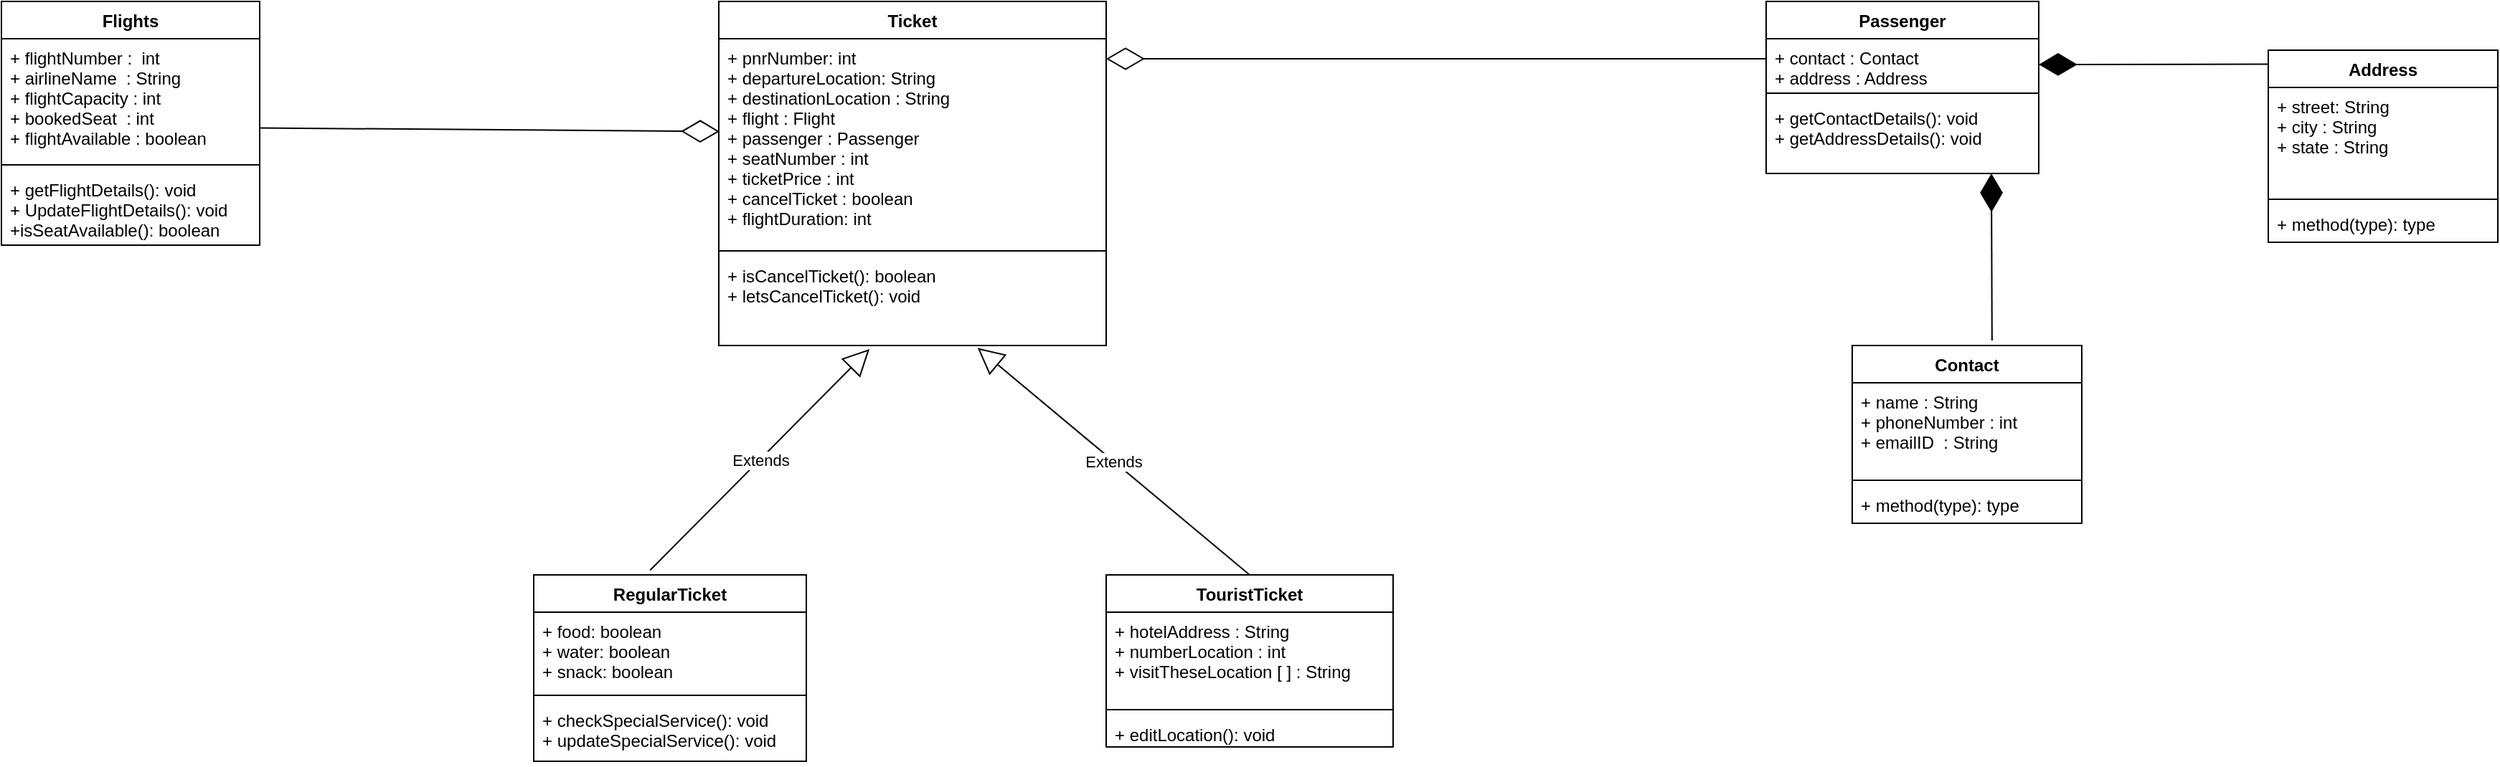 <mxfile version="14.9.2" type="device"><diagram id="Smss36zBpjV6jGFIX1n4" name="Page-1"><mxGraphModel dx="1546" dy="599" grid="1" gridSize="10" guides="1" tooltips="1" connect="1" arrows="1" fold="1" page="1" pageScale="1" pageWidth="850" pageHeight="1100" math="0" shadow="0"><root><mxCell id="0"/><mxCell id="1" parent="0"/><mxCell id="hDVdwc70knxA4Nyr3FCd-5" value="Flights" style="swimlane;fontStyle=1;align=center;verticalAlign=top;childLayout=stackLayout;horizontal=1;startSize=26;horizontalStack=0;resizeParent=1;resizeParentMax=0;resizeLast=0;collapsible=1;marginBottom=0;" vertex="1" parent="1"><mxGeometry x="-440" y="120" width="180" height="170" as="geometry"/></mxCell><mxCell id="hDVdwc70knxA4Nyr3FCd-6" value="+ flightNumber :  int&#10;+ airlineName  : String&#10;+ flightCapacity : int&#10;+ bookedSeat  : int&#10;+ flightAvailable : boolean&#10;&#10;" style="text;strokeColor=none;fillColor=none;align=left;verticalAlign=top;spacingLeft=4;spacingRight=4;overflow=hidden;rotatable=0;points=[[0,0.5],[1,0.5]];portConstraint=eastwest;" vertex="1" parent="hDVdwc70knxA4Nyr3FCd-5"><mxGeometry y="26" width="180" height="84" as="geometry"/></mxCell><mxCell id="hDVdwc70knxA4Nyr3FCd-7" value="" style="line;strokeWidth=1;fillColor=none;align=left;verticalAlign=middle;spacingTop=-1;spacingLeft=3;spacingRight=3;rotatable=0;labelPosition=right;points=[];portConstraint=eastwest;" vertex="1" parent="hDVdwc70knxA4Nyr3FCd-5"><mxGeometry y="110" width="180" height="8" as="geometry"/></mxCell><mxCell id="hDVdwc70knxA4Nyr3FCd-8" value="+ getFlightDetails(): void&#10;+ UpdateFlightDetails(): void&#10;+isSeatAvailable(): boolean" style="text;strokeColor=none;fillColor=none;align=left;verticalAlign=top;spacingLeft=4;spacingRight=4;overflow=hidden;rotatable=0;points=[[0,0.5],[1,0.5]];portConstraint=eastwest;" vertex="1" parent="hDVdwc70knxA4Nyr3FCd-5"><mxGeometry y="118" width="180" height="52" as="geometry"/></mxCell><mxCell id="hDVdwc70knxA4Nyr3FCd-10" value="" style="endArrow=diamondThin;endFill=0;endSize=24;html=1;entryX=0.002;entryY=0.38;entryDx=0;entryDy=0;entryPerimeter=0;exitX=0.997;exitY=0.741;exitDx=0;exitDy=0;exitPerimeter=0;" edge="1" parent="1" source="hDVdwc70knxA4Nyr3FCd-6"><mxGeometry width="160" relative="1" as="geometry"><mxPoint x="-260" y="214.29" as="sourcePoint"/><mxPoint x="60.54" y="210.72" as="targetPoint"/><Array as="points"/></mxGeometry></mxCell><mxCell id="hDVdwc70knxA4Nyr3FCd-11" value="Ticket" style="swimlane;fontStyle=1;align=center;verticalAlign=top;childLayout=stackLayout;horizontal=1;startSize=26;horizontalStack=0;resizeParent=1;resizeParentMax=0;resizeLast=0;collapsible=1;marginBottom=0;" vertex="1" parent="1"><mxGeometry x="60" y="120" width="270" height="240" as="geometry"/></mxCell><mxCell id="hDVdwc70knxA4Nyr3FCd-12" value="+ pnrNumber: int&#10;+ departureLocation: String&#10;+ destinationLocation : String&#10;+ flight : Flight&#10;+ passenger : Passenger&#10;+ seatNumber : int &#10;+ ticketPrice : int&#10;+ cancelTicket : boolean&#10;+ flightDuration: int  &#10;&#10;" style="text;strokeColor=none;fillColor=none;align=left;verticalAlign=top;spacingLeft=4;spacingRight=4;overflow=hidden;rotatable=0;points=[[0,0.5],[1,0.5]];portConstraint=eastwest;" vertex="1" parent="hDVdwc70knxA4Nyr3FCd-11"><mxGeometry y="26" width="270" height="144" as="geometry"/></mxCell><mxCell id="hDVdwc70knxA4Nyr3FCd-13" value="" style="line;strokeWidth=1;fillColor=none;align=left;verticalAlign=middle;spacingTop=-1;spacingLeft=3;spacingRight=3;rotatable=0;labelPosition=right;points=[];portConstraint=eastwest;" vertex="1" parent="hDVdwc70knxA4Nyr3FCd-11"><mxGeometry y="170" width="270" height="8" as="geometry"/></mxCell><mxCell id="hDVdwc70knxA4Nyr3FCd-14" value="+ isCancelTicket(): boolean&#10;+ letsCancelTicket(): void" style="text;strokeColor=none;fillColor=none;align=left;verticalAlign=top;spacingLeft=4;spacingRight=4;overflow=hidden;rotatable=0;points=[[0,0.5],[1,0.5]];portConstraint=eastwest;" vertex="1" parent="hDVdwc70knxA4Nyr3FCd-11"><mxGeometry y="178" width="270" height="62" as="geometry"/></mxCell><mxCell id="hDVdwc70knxA4Nyr3FCd-15" value="RegularTicket" style="swimlane;fontStyle=1;align=center;verticalAlign=top;childLayout=stackLayout;horizontal=1;startSize=26;horizontalStack=0;resizeParent=1;resizeParentMax=0;resizeLast=0;collapsible=1;marginBottom=0;" vertex="1" parent="1"><mxGeometry x="-69" y="520" width="190" height="130" as="geometry"/></mxCell><mxCell id="hDVdwc70knxA4Nyr3FCd-16" value="+ food: boolean&#10;+ water: boolean&#10;+ snack: boolean&#10;&#10;" style="text;strokeColor=none;fillColor=none;align=left;verticalAlign=top;spacingLeft=4;spacingRight=4;overflow=hidden;rotatable=0;points=[[0,0.5],[1,0.5]];portConstraint=eastwest;" vertex="1" parent="hDVdwc70knxA4Nyr3FCd-15"><mxGeometry y="26" width="190" height="54" as="geometry"/></mxCell><mxCell id="hDVdwc70knxA4Nyr3FCd-17" value="" style="line;strokeWidth=1;fillColor=none;align=left;verticalAlign=middle;spacingTop=-1;spacingLeft=3;spacingRight=3;rotatable=0;labelPosition=right;points=[];portConstraint=eastwest;" vertex="1" parent="hDVdwc70knxA4Nyr3FCd-15"><mxGeometry y="80" width="190" height="8" as="geometry"/></mxCell><mxCell id="hDVdwc70knxA4Nyr3FCd-18" value="+ checkSpecialService(): void&#10;+ updateSpecialService(): void&#10;" style="text;strokeColor=none;fillColor=none;align=left;verticalAlign=top;spacingLeft=4;spacingRight=4;overflow=hidden;rotatable=0;points=[[0,0.5],[1,0.5]];portConstraint=eastwest;" vertex="1" parent="hDVdwc70knxA4Nyr3FCd-15"><mxGeometry y="88" width="190" height="42" as="geometry"/></mxCell><mxCell id="hDVdwc70knxA4Nyr3FCd-19" value="TouristTicket" style="swimlane;fontStyle=1;align=center;verticalAlign=top;childLayout=stackLayout;horizontal=1;startSize=26;horizontalStack=0;resizeParent=1;resizeParentMax=0;resizeLast=0;collapsible=1;marginBottom=0;" vertex="1" parent="1"><mxGeometry x="330" y="520" width="200" height="120" as="geometry"/></mxCell><mxCell id="hDVdwc70knxA4Nyr3FCd-20" value="+ hotelAddress : String&#10;+ numberLocation : int&#10;+ visitTheseLocation [ ] : String&#10;" style="text;strokeColor=none;fillColor=none;align=left;verticalAlign=top;spacingLeft=4;spacingRight=4;overflow=hidden;rotatable=0;points=[[0,0.5],[1,0.5]];portConstraint=eastwest;" vertex="1" parent="hDVdwc70knxA4Nyr3FCd-19"><mxGeometry y="26" width="200" height="64" as="geometry"/></mxCell><mxCell id="hDVdwc70knxA4Nyr3FCd-21" value="" style="line;strokeWidth=1;fillColor=none;align=left;verticalAlign=middle;spacingTop=-1;spacingLeft=3;spacingRight=3;rotatable=0;labelPosition=right;points=[];portConstraint=eastwest;" vertex="1" parent="hDVdwc70knxA4Nyr3FCd-19"><mxGeometry y="90" width="200" height="8" as="geometry"/></mxCell><mxCell id="hDVdwc70knxA4Nyr3FCd-22" value="+ editLocation(): void" style="text;strokeColor=none;fillColor=none;align=left;verticalAlign=top;spacingLeft=4;spacingRight=4;overflow=hidden;rotatable=0;points=[[0,0.5],[1,0.5]];portConstraint=eastwest;" vertex="1" parent="hDVdwc70knxA4Nyr3FCd-19"><mxGeometry y="98" width="200" height="22" as="geometry"/></mxCell><mxCell id="hDVdwc70knxA4Nyr3FCd-26" value="Extends" style="endArrow=block;endSize=16;endFill=0;html=1;exitX=0.427;exitY=-0.025;exitDx=0;exitDy=0;exitPerimeter=0;entryX=0.389;entryY=1.041;entryDx=0;entryDy=0;entryPerimeter=0;" edge="1" parent="1" source="hDVdwc70knxA4Nyr3FCd-15" target="hDVdwc70knxA4Nyr3FCd-14"><mxGeometry width="160" relative="1" as="geometry"><mxPoint x="-640" y="620" as="sourcePoint"/><mxPoint x="400" y="518" as="targetPoint"/><Array as="points"/></mxGeometry></mxCell><mxCell id="hDVdwc70knxA4Nyr3FCd-27" value="Extends" style="endArrow=block;endSize=16;endFill=0;html=1;exitX=0.5;exitY=0;exitDx=0;exitDy=0;entryX=0.668;entryY=1.026;entryDx=0;entryDy=0;entryPerimeter=0;" edge="1" parent="1" source="hDVdwc70knxA4Nyr3FCd-19" target="hDVdwc70knxA4Nyr3FCd-14"><mxGeometry width="160" relative="1" as="geometry"><mxPoint x="320" y="480" as="sourcePoint"/><mxPoint x="290" y="460" as="targetPoint"/><Array as="points"/></mxGeometry></mxCell><mxCell id="hDVdwc70knxA4Nyr3FCd-28" value="Passenger" style="swimlane;fontStyle=1;align=center;verticalAlign=top;childLayout=stackLayout;horizontal=1;startSize=26;horizontalStack=0;resizeParent=1;resizeParentMax=0;resizeLast=0;collapsible=1;marginBottom=0;" vertex="1" parent="1"><mxGeometry x="790" y="120" width="190" height="120" as="geometry"/></mxCell><mxCell id="hDVdwc70knxA4Nyr3FCd-29" value="+ contact : Contact&#10;+ address : Address" style="text;strokeColor=none;fillColor=none;align=left;verticalAlign=top;spacingLeft=4;spacingRight=4;overflow=hidden;rotatable=0;points=[[0,0.5],[1,0.5]];portConstraint=eastwest;" vertex="1" parent="hDVdwc70knxA4Nyr3FCd-28"><mxGeometry y="26" width="190" height="34" as="geometry"/></mxCell><mxCell id="hDVdwc70knxA4Nyr3FCd-30" value="" style="line;strokeWidth=1;fillColor=none;align=left;verticalAlign=middle;spacingTop=-1;spacingLeft=3;spacingRight=3;rotatable=0;labelPosition=right;points=[];portConstraint=eastwest;" vertex="1" parent="hDVdwc70knxA4Nyr3FCd-28"><mxGeometry y="60" width="190" height="8" as="geometry"/></mxCell><mxCell id="hDVdwc70knxA4Nyr3FCd-31" value="+ getContactDetails(): void&#10;+ getAddressDetails(): void" style="text;strokeColor=none;fillColor=none;align=left;verticalAlign=top;spacingLeft=4;spacingRight=4;overflow=hidden;rotatable=0;points=[[0,0.5],[1,0.5]];portConstraint=eastwest;" vertex="1" parent="hDVdwc70knxA4Nyr3FCd-28"><mxGeometry y="68" width="190" height="52" as="geometry"/></mxCell><mxCell id="hDVdwc70knxA4Nyr3FCd-32" value="" style="endArrow=diamondThin;endFill=0;endSize=24;html=1;" edge="1" parent="1"><mxGeometry width="160" relative="1" as="geometry"><mxPoint x="790" y="160" as="sourcePoint"/><mxPoint x="330" y="160" as="targetPoint"/><Array as="points"/></mxGeometry></mxCell><mxCell id="hDVdwc70knxA4Nyr3FCd-33" value="Address" style="swimlane;fontStyle=1;align=center;verticalAlign=top;childLayout=stackLayout;horizontal=1;startSize=26;horizontalStack=0;resizeParent=1;resizeParentMax=0;resizeLast=0;collapsible=1;marginBottom=0;" vertex="1" parent="1"><mxGeometry x="1140" y="154" width="160" height="134" as="geometry"/></mxCell><mxCell id="hDVdwc70knxA4Nyr3FCd-34" value="+ street: String&#10;+ city : String&#10;+ state : String" style="text;strokeColor=none;fillColor=none;align=left;verticalAlign=top;spacingLeft=4;spacingRight=4;overflow=hidden;rotatable=0;points=[[0,0.5],[1,0.5]];portConstraint=eastwest;" vertex="1" parent="hDVdwc70knxA4Nyr3FCd-33"><mxGeometry y="26" width="160" height="74" as="geometry"/></mxCell><mxCell id="hDVdwc70knxA4Nyr3FCd-35" value="" style="line;strokeWidth=1;fillColor=none;align=left;verticalAlign=middle;spacingTop=-1;spacingLeft=3;spacingRight=3;rotatable=0;labelPosition=right;points=[];portConstraint=eastwest;" vertex="1" parent="hDVdwc70knxA4Nyr3FCd-33"><mxGeometry y="100" width="160" height="8" as="geometry"/></mxCell><mxCell id="hDVdwc70knxA4Nyr3FCd-36" value="+ method(type): type" style="text;strokeColor=none;fillColor=none;align=left;verticalAlign=top;spacingLeft=4;spacingRight=4;overflow=hidden;rotatable=0;points=[[0,0.5],[1,0.5]];portConstraint=eastwest;" vertex="1" parent="hDVdwc70knxA4Nyr3FCd-33"><mxGeometry y="108" width="160" height="26" as="geometry"/></mxCell><mxCell id="hDVdwc70knxA4Nyr3FCd-38" value="Contact" style="swimlane;fontStyle=1;align=center;verticalAlign=top;childLayout=stackLayout;horizontal=1;startSize=26;horizontalStack=0;resizeParent=1;resizeParentMax=0;resizeLast=0;collapsible=1;marginBottom=0;" vertex="1" parent="1"><mxGeometry x="850" y="360" width="160" height="124" as="geometry"/></mxCell><mxCell id="hDVdwc70knxA4Nyr3FCd-39" value="+ name : String&#10;+ phoneNumber : int&#10;+ emailID  : String&#10;" style="text;strokeColor=none;fillColor=none;align=left;verticalAlign=top;spacingLeft=4;spacingRight=4;overflow=hidden;rotatable=0;points=[[0,0.5],[1,0.5]];portConstraint=eastwest;" vertex="1" parent="hDVdwc70knxA4Nyr3FCd-38"><mxGeometry y="26" width="160" height="64" as="geometry"/></mxCell><mxCell id="hDVdwc70knxA4Nyr3FCd-40" value="" style="line;strokeWidth=1;fillColor=none;align=left;verticalAlign=middle;spacingTop=-1;spacingLeft=3;spacingRight=3;rotatable=0;labelPosition=right;points=[];portConstraint=eastwest;" vertex="1" parent="hDVdwc70knxA4Nyr3FCd-38"><mxGeometry y="90" width="160" height="8" as="geometry"/></mxCell><mxCell id="hDVdwc70knxA4Nyr3FCd-41" value="+ method(type): type" style="text;strokeColor=none;fillColor=none;align=left;verticalAlign=top;spacingLeft=4;spacingRight=4;overflow=hidden;rotatable=0;points=[[0,0.5],[1,0.5]];portConstraint=eastwest;" vertex="1" parent="hDVdwc70knxA4Nyr3FCd-38"><mxGeometry y="98" width="160" height="26" as="geometry"/></mxCell><mxCell id="hDVdwc70knxA4Nyr3FCd-43" value="" style="endArrow=diamondThin;endFill=1;endSize=24;html=1;exitX=0.609;exitY=-0.028;exitDx=0;exitDy=0;exitPerimeter=0;" edge="1" parent="1" source="hDVdwc70knxA4Nyr3FCd-38"><mxGeometry width="160" relative="1" as="geometry"><mxPoint x="970" y="250" as="sourcePoint"/><mxPoint x="947" y="240" as="targetPoint"/></mxGeometry></mxCell><mxCell id="hDVdwc70knxA4Nyr3FCd-44" value="" style="endArrow=diamondThin;endFill=1;endSize=24;html=1;entryX=1;entryY=0.5;entryDx=0;entryDy=0;exitX=0.001;exitY=-0.009;exitDx=0;exitDy=0;exitPerimeter=0;" edge="1" parent="1"><mxGeometry width="160" relative="1" as="geometry"><mxPoint x="1140.16" y="163.766" as="sourcePoint"/><mxPoint x="980" y="164" as="targetPoint"/></mxGeometry></mxCell></root></mxGraphModel></diagram></mxfile>